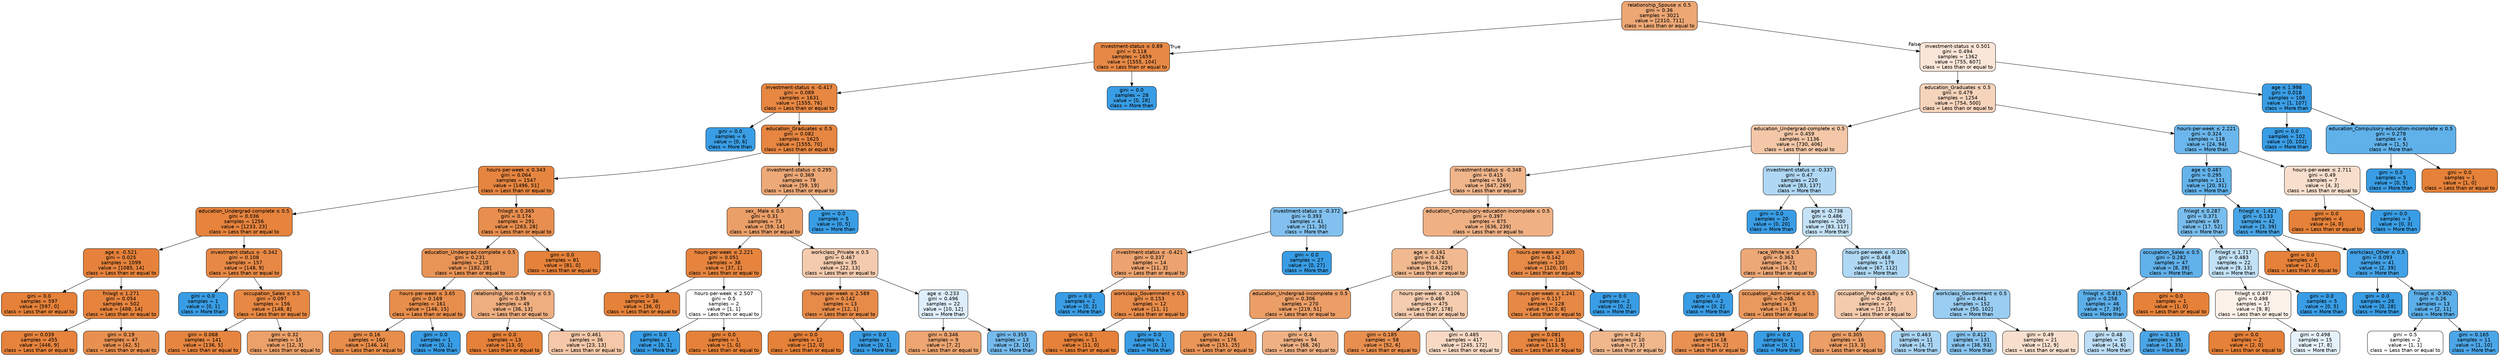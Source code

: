 digraph Tree {
node [shape=box, style="filled, rounded", color="black", fontname=helvetica] ;
edge [fontname=helvetica] ;
0 [label=<relationship_Spouse &le; 0.5<br/>gini = 0.36<br/>samples = 3021<br/>value = [2310, 711]<br/>class = Less than or equal to>, fillcolor="#e58139b1"] ;
1 [label=<investment-status &le; 0.89<br/>gini = 0.118<br/>samples = 1659<br/>value = [1555, 104]<br/>class = Less than or equal to>, fillcolor="#e58139ee"] ;
0 -> 1 [labeldistance=2.5, labelangle=45, headlabel="True"] ;
2 [label=<investment-status &le; -0.417<br/>gini = 0.089<br/>samples = 1631<br/>value = [1555, 76]<br/>class = Less than or equal to>, fillcolor="#e58139f3"] ;
1 -> 2 ;
3 [label=<gini = 0.0<br/>samples = 6<br/>value = [0, 6]<br/>class = More than>, fillcolor="#399de5ff"] ;
2 -> 3 ;
4 [label=<education_Graduates &le; 0.5<br/>gini = 0.082<br/>samples = 1625<br/>value = [1555, 70]<br/>class = Less than or equal to>, fillcolor="#e58139f4"] ;
2 -> 4 ;
5 [label=<hours-per-week &le; 0.343<br/>gini = 0.064<br/>samples = 1547<br/>value = [1496, 51]<br/>class = Less than or equal to>, fillcolor="#e58139f6"] ;
4 -> 5 ;
6 [label=<education_Undergrad-complete &le; 0.5<br/>gini = 0.036<br/>samples = 1256<br/>value = [1233, 23]<br/>class = Less than or equal to>, fillcolor="#e58139fa"] ;
5 -> 6 ;
7 [label=<age &le; -0.521<br/>gini = 0.025<br/>samples = 1099<br/>value = [1085, 14]<br/>class = Less than or equal to>, fillcolor="#e58139fc"] ;
6 -> 7 ;
8 [label=<gini = 0.0<br/>samples = 597<br/>value = [597, 0]<br/>class = Less than or equal to>, fillcolor="#e58139ff"] ;
7 -> 8 ;
9 [label=<fnlwgt &le; 1.271<br/>gini = 0.054<br/>samples = 502<br/>value = [488, 14]<br/>class = Less than or equal to>, fillcolor="#e58139f8"] ;
7 -> 9 ;
10 [label=<gini = 0.039<br/>samples = 455<br/>value = [446, 9]<br/>class = Less than or equal to>, fillcolor="#e58139fa"] ;
9 -> 10 ;
11 [label=<gini = 0.19<br/>samples = 47<br/>value = [42, 5]<br/>class = Less than or equal to>, fillcolor="#e58139e1"] ;
9 -> 11 ;
12 [label=<investment-status &le; -0.342<br/>gini = 0.108<br/>samples = 157<br/>value = [148, 9]<br/>class = Less than or equal to>, fillcolor="#e58139ef"] ;
6 -> 12 ;
13 [label=<gini = 0.0<br/>samples = 1<br/>value = [0, 1]<br/>class = More than>, fillcolor="#399de5ff"] ;
12 -> 13 ;
14 [label=<occupation_Sales &le; 0.5<br/>gini = 0.097<br/>samples = 156<br/>value = [148, 8]<br/>class = Less than or equal to>, fillcolor="#e58139f1"] ;
12 -> 14 ;
15 [label=<gini = 0.068<br/>samples = 141<br/>value = [136, 5]<br/>class = Less than or equal to>, fillcolor="#e58139f6"] ;
14 -> 15 ;
16 [label=<gini = 0.32<br/>samples = 15<br/>value = [12, 3]<br/>class = Less than or equal to>, fillcolor="#e58139bf"] ;
14 -> 16 ;
17 [label=<fnlwgt &le; 0.365<br/>gini = 0.174<br/>samples = 291<br/>value = [263, 28]<br/>class = Less than or equal to>, fillcolor="#e58139e4"] ;
5 -> 17 ;
18 [label=<education_Undergrad-complete &le; 0.5<br/>gini = 0.231<br/>samples = 210<br/>value = [182, 28]<br/>class = Less than or equal to>, fillcolor="#e58139d8"] ;
17 -> 18 ;
19 [label=<hours-per-week &le; 3.65<br/>gini = 0.169<br/>samples = 161<br/>value = [146, 15]<br/>class = Less than or equal to>, fillcolor="#e58139e5"] ;
18 -> 19 ;
20 [label=<gini = 0.16<br/>samples = 160<br/>value = [146, 14]<br/>class = Less than or equal to>, fillcolor="#e58139e7"] ;
19 -> 20 ;
21 [label=<gini = 0.0<br/>samples = 1<br/>value = [0, 1]<br/>class = More than>, fillcolor="#399de5ff"] ;
19 -> 21 ;
22 [label=<relationship_Not-in-family &le; 0.5<br/>gini = 0.39<br/>samples = 49<br/>value = [36, 13]<br/>class = Less than or equal to>, fillcolor="#e58139a3"] ;
18 -> 22 ;
23 [label=<gini = 0.0<br/>samples = 13<br/>value = [13, 0]<br/>class = Less than or equal to>, fillcolor="#e58139ff"] ;
22 -> 23 ;
24 [label=<gini = 0.461<br/>samples = 36<br/>value = [23, 13]<br/>class = Less than or equal to>, fillcolor="#e581396f"] ;
22 -> 24 ;
25 [label=<gini = 0.0<br/>samples = 81<br/>value = [81, 0]<br/>class = Less than or equal to>, fillcolor="#e58139ff"] ;
17 -> 25 ;
26 [label=<investment-status &le; 0.295<br/>gini = 0.369<br/>samples = 78<br/>value = [59, 19]<br/>class = Less than or equal to>, fillcolor="#e58139ad"] ;
4 -> 26 ;
27 [label=<sex_ Male &le; 0.5<br/>gini = 0.31<br/>samples = 73<br/>value = [59, 14]<br/>class = Less than or equal to>, fillcolor="#e58139c2"] ;
26 -> 27 ;
28 [label=<hours-per-week &le; 2.221<br/>gini = 0.051<br/>samples = 38<br/>value = [37, 1]<br/>class = Less than or equal to>, fillcolor="#e58139f8"] ;
27 -> 28 ;
29 [label=<gini = 0.0<br/>samples = 36<br/>value = [36, 0]<br/>class = Less than or equal to>, fillcolor="#e58139ff"] ;
28 -> 29 ;
30 [label=<hours-per-week &le; 2.507<br/>gini = 0.5<br/>samples = 2<br/>value = [1, 1]<br/>class = Less than or equal to>, fillcolor="#e5813900"] ;
28 -> 30 ;
31 [label=<gini = 0.0<br/>samples = 1<br/>value = [0, 1]<br/>class = More than>, fillcolor="#399de5ff"] ;
30 -> 31 ;
32 [label=<gini = 0.0<br/>samples = 1<br/>value = [1, 0]<br/>class = Less than or equal to>, fillcolor="#e58139ff"] ;
30 -> 32 ;
33 [label=<workclass_Private &le; 0.5<br/>gini = 0.467<br/>samples = 35<br/>value = [22, 13]<br/>class = Less than or equal to>, fillcolor="#e5813968"] ;
27 -> 33 ;
34 [label=<hours-per-week &le; 2.589<br/>gini = 0.142<br/>samples = 13<br/>value = [12, 1]<br/>class = Less than or equal to>, fillcolor="#e58139ea"] ;
33 -> 34 ;
35 [label=<gini = 0.0<br/>samples = 12<br/>value = [12, 0]<br/>class = Less than or equal to>, fillcolor="#e58139ff"] ;
34 -> 35 ;
36 [label=<gini = 0.0<br/>samples = 1<br/>value = [0, 1]<br/>class = More than>, fillcolor="#399de5ff"] ;
34 -> 36 ;
37 [label=<age &le; -0.233<br/>gini = 0.496<br/>samples = 22<br/>value = [10, 12]<br/>class = More than>, fillcolor="#399de52a"] ;
33 -> 37 ;
38 [label=<gini = 0.346<br/>samples = 9<br/>value = [7, 2]<br/>class = Less than or equal to>, fillcolor="#e58139b6"] ;
37 -> 38 ;
39 [label=<gini = 0.355<br/>samples = 13<br/>value = [3, 10]<br/>class = More than>, fillcolor="#399de5b3"] ;
37 -> 39 ;
40 [label=<gini = 0.0<br/>samples = 5<br/>value = [0, 5]<br/>class = More than>, fillcolor="#399de5ff"] ;
26 -> 40 ;
41 [label=<gini = 0.0<br/>samples = 28<br/>value = [0, 28]<br/>class = More than>, fillcolor="#399de5ff"] ;
1 -> 41 ;
42 [label=<investment-status &le; 0.501<br/>gini = 0.494<br/>samples = 1362<br/>value = [755, 607]<br/>class = Less than or equal to>, fillcolor="#e5813932"] ;
0 -> 42 [labeldistance=2.5, labelangle=-45, headlabel="False"] ;
43 [label=<education_Graduates &le; 0.5<br/>gini = 0.479<br/>samples = 1254<br/>value = [754, 500]<br/>class = Less than or equal to>, fillcolor="#e5813956"] ;
42 -> 43 ;
44 [label=<education_Undergrad-complete &le; 0.5<br/>gini = 0.459<br/>samples = 1136<br/>value = [730, 406]<br/>class = Less than or equal to>, fillcolor="#e5813971"] ;
43 -> 44 ;
45 [label=<investment-status &le; -0.348<br/>gini = 0.415<br/>samples = 916<br/>value = [647, 269]<br/>class = Less than or equal to>, fillcolor="#e5813995"] ;
44 -> 45 ;
46 [label=<investment-status &le; -0.372<br/>gini = 0.393<br/>samples = 41<br/>value = [11, 30]<br/>class = More than>, fillcolor="#399de5a1"] ;
45 -> 46 ;
47 [label=<investment-status &le; -0.421<br/>gini = 0.337<br/>samples = 14<br/>value = [11, 3]<br/>class = Less than or equal to>, fillcolor="#e58139b9"] ;
46 -> 47 ;
48 [label=<gini = 0.0<br/>samples = 2<br/>value = [0, 2]<br/>class = More than>, fillcolor="#399de5ff"] ;
47 -> 48 ;
49 [label=<workclass_Government &le; 0.5<br/>gini = 0.153<br/>samples = 12<br/>value = [11, 1]<br/>class = Less than or equal to>, fillcolor="#e58139e8"] ;
47 -> 49 ;
50 [label=<gini = 0.0<br/>samples = 11<br/>value = [11, 0]<br/>class = Less than or equal to>, fillcolor="#e58139ff"] ;
49 -> 50 ;
51 [label=<gini = 0.0<br/>samples = 1<br/>value = [0, 1]<br/>class = More than>, fillcolor="#399de5ff"] ;
49 -> 51 ;
52 [label=<gini = 0.0<br/>samples = 27<br/>value = [0, 27]<br/>class = More than>, fillcolor="#399de5ff"] ;
46 -> 52 ;
53 [label=<education_Compulsory-education-incomplete &le; 0.5<br/>gini = 0.397<br/>samples = 875<br/>value = [636, 239]<br/>class = Less than or equal to>, fillcolor="#e581399f"] ;
45 -> 53 ;
54 [label=<age &le; -0.161<br/>gini = 0.426<br/>samples = 745<br/>value = [516, 229]<br/>class = Less than or equal to>, fillcolor="#e581398e"] ;
53 -> 54 ;
55 [label=<education_Undergrad-incomplete &le; 0.5<br/>gini = 0.306<br/>samples = 270<br/>value = [219, 51]<br/>class = Less than or equal to>, fillcolor="#e58139c4"] ;
54 -> 55 ;
56 [label=<gini = 0.244<br/>samples = 176<br/>value = [151, 25]<br/>class = Less than or equal to>, fillcolor="#e58139d5"] ;
55 -> 56 ;
57 [label=<gini = 0.4<br/>samples = 94<br/>value = [68, 26]<br/>class = Less than or equal to>, fillcolor="#e581399e"] ;
55 -> 57 ;
58 [label=<hours-per-week &le; -0.106<br/>gini = 0.469<br/>samples = 475<br/>value = [297, 178]<br/>class = Less than or equal to>, fillcolor="#e5813966"] ;
54 -> 58 ;
59 [label=<gini = 0.185<br/>samples = 58<br/>value = [52, 6]<br/>class = Less than or equal to>, fillcolor="#e58139e2"] ;
58 -> 59 ;
60 [label=<gini = 0.485<br/>samples = 417<br/>value = [245, 172]<br/>class = Less than or equal to>, fillcolor="#e581394c"] ;
58 -> 60 ;
61 [label=<hours-per-week &le; 3.405<br/>gini = 0.142<br/>samples = 130<br/>value = [120, 10]<br/>class = Less than or equal to>, fillcolor="#e58139ea"] ;
53 -> 61 ;
62 [label=<hours-per-week &le; 1.241<br/>gini = 0.117<br/>samples = 128<br/>value = [120, 8]<br/>class = Less than or equal to>, fillcolor="#e58139ee"] ;
61 -> 62 ;
63 [label=<gini = 0.081<br/>samples = 118<br/>value = [113, 5]<br/>class = Less than or equal to>, fillcolor="#e58139f4"] ;
62 -> 63 ;
64 [label=<gini = 0.42<br/>samples = 10<br/>value = [7, 3]<br/>class = Less than or equal to>, fillcolor="#e5813992"] ;
62 -> 64 ;
65 [label=<gini = 0.0<br/>samples = 2<br/>value = [0, 2]<br/>class = More than>, fillcolor="#399de5ff"] ;
61 -> 65 ;
66 [label=<investment-status &le; -0.337<br/>gini = 0.47<br/>samples = 220<br/>value = [83, 137]<br/>class = More than>, fillcolor="#399de565"] ;
44 -> 66 ;
67 [label=<gini = 0.0<br/>samples = 20<br/>value = [0, 20]<br/>class = More than>, fillcolor="#399de5ff"] ;
66 -> 67 ;
68 [label=<age &le; -0.736<br/>gini = 0.486<br/>samples = 200<br/>value = [83, 117]<br/>class = More than>, fillcolor="#399de54a"] ;
66 -> 68 ;
69 [label=<race_White &le; 0.5<br/>gini = 0.363<br/>samples = 21<br/>value = [16, 5]<br/>class = Less than or equal to>, fillcolor="#e58139af"] ;
68 -> 69 ;
70 [label=<gini = 0.0<br/>samples = 2<br/>value = [0, 2]<br/>class = More than>, fillcolor="#399de5ff"] ;
69 -> 70 ;
71 [label=<occupation_Adm-clerical &le; 0.5<br/>gini = 0.266<br/>samples = 19<br/>value = [16, 3]<br/>class = Less than or equal to>, fillcolor="#e58139cf"] ;
69 -> 71 ;
72 [label=<gini = 0.198<br/>samples = 18<br/>value = [16, 2]<br/>class = Less than or equal to>, fillcolor="#e58139df"] ;
71 -> 72 ;
73 [label=<gini = 0.0<br/>samples = 1<br/>value = [0, 1]<br/>class = More than>, fillcolor="#399de5ff"] ;
71 -> 73 ;
74 [label=<hours-per-week &le; -0.106<br/>gini = 0.468<br/>samples = 179<br/>value = [67, 112]<br/>class = More than>, fillcolor="#399de566"] ;
68 -> 74 ;
75 [label=<occupation_Prof-specialty &le; 0.5<br/>gini = 0.466<br/>samples = 27<br/>value = [17, 10]<br/>class = Less than or equal to>, fillcolor="#e5813969"] ;
74 -> 75 ;
76 [label=<gini = 0.305<br/>samples = 16<br/>value = [13, 3]<br/>class = Less than or equal to>, fillcolor="#e58139c4"] ;
75 -> 76 ;
77 [label=<gini = 0.463<br/>samples = 11<br/>value = [4, 7]<br/>class = More than>, fillcolor="#399de56d"] ;
75 -> 77 ;
78 [label=<workclass_Government &le; 0.5<br/>gini = 0.441<br/>samples = 152<br/>value = [50, 102]<br/>class = More than>, fillcolor="#399de582"] ;
74 -> 78 ;
79 [label=<gini = 0.412<br/>samples = 131<br/>value = [38, 93]<br/>class = More than>, fillcolor="#399de597"] ;
78 -> 79 ;
80 [label=<gini = 0.49<br/>samples = 21<br/>value = [12, 9]<br/>class = Less than or equal to>, fillcolor="#e5813940"] ;
78 -> 80 ;
81 [label=<hours-per-week &le; 2.221<br/>gini = 0.324<br/>samples = 118<br/>value = [24, 94]<br/>class = More than>, fillcolor="#399de5be"] ;
43 -> 81 ;
82 [label=<age &le; 0.487<br/>gini = 0.295<br/>samples = 111<br/>value = [20, 91]<br/>class = More than>, fillcolor="#399de5c7"] ;
81 -> 82 ;
83 [label=<fnlwgt &le; 0.287<br/>gini = 0.371<br/>samples = 69<br/>value = [17, 52]<br/>class = More than>, fillcolor="#399de5ac"] ;
82 -> 83 ;
84 [label=<occupation_Sales &le; 0.5<br/>gini = 0.282<br/>samples = 47<br/>value = [8, 39]<br/>class = More than>, fillcolor="#399de5cb"] ;
83 -> 84 ;
85 [label=<fnlwgt &le; -0.815<br/>gini = 0.258<br/>samples = 46<br/>value = [7, 39]<br/>class = More than>, fillcolor="#399de5d1"] ;
84 -> 85 ;
86 [label=<gini = 0.48<br/>samples = 10<br/>value = [4, 6]<br/>class = More than>, fillcolor="#399de555"] ;
85 -> 86 ;
87 [label=<gini = 0.153<br/>samples = 36<br/>value = [3, 33]<br/>class = More than>, fillcolor="#399de5e8"] ;
85 -> 87 ;
88 [label=<gini = 0.0<br/>samples = 1<br/>value = [1, 0]<br/>class = Less than or equal to>, fillcolor="#e58139ff"] ;
84 -> 88 ;
89 [label=<fnlwgt &le; 1.717<br/>gini = 0.483<br/>samples = 22<br/>value = [9, 13]<br/>class = More than>, fillcolor="#399de54e"] ;
83 -> 89 ;
90 [label=<fnlwgt &le; 0.477<br/>gini = 0.498<br/>samples = 17<br/>value = [9, 8]<br/>class = Less than or equal to>, fillcolor="#e581391c"] ;
89 -> 90 ;
91 [label=<gini = 0.0<br/>samples = 2<br/>value = [2, 0]<br/>class = Less than or equal to>, fillcolor="#e58139ff"] ;
90 -> 91 ;
92 [label=<gini = 0.498<br/>samples = 15<br/>value = [7, 8]<br/>class = More than>, fillcolor="#399de520"] ;
90 -> 92 ;
93 [label=<gini = 0.0<br/>samples = 5<br/>value = [0, 5]<br/>class = More than>, fillcolor="#399de5ff"] ;
89 -> 93 ;
94 [label=<fnlwgt &le; -1.421<br/>gini = 0.133<br/>samples = 42<br/>value = [3, 39]<br/>class = More than>, fillcolor="#399de5eb"] ;
82 -> 94 ;
95 [label=<gini = 0.0<br/>samples = 1<br/>value = [1, 0]<br/>class = Less than or equal to>, fillcolor="#e58139ff"] ;
94 -> 95 ;
96 [label=<workclass_Other &le; 0.5<br/>gini = 0.093<br/>samples = 41<br/>value = [2, 39]<br/>class = More than>, fillcolor="#399de5f2"] ;
94 -> 96 ;
97 [label=<gini = 0.0<br/>samples = 28<br/>value = [0, 28]<br/>class = More than>, fillcolor="#399de5ff"] ;
96 -> 97 ;
98 [label=<fnlwgt &le; -0.902<br/>gini = 0.26<br/>samples = 13<br/>value = [2, 11]<br/>class = More than>, fillcolor="#399de5d1"] ;
96 -> 98 ;
99 [label=<gini = 0.5<br/>samples = 2<br/>value = [1, 1]<br/>class = Less than or equal to>, fillcolor="#e5813900"] ;
98 -> 99 ;
100 [label=<gini = 0.165<br/>samples = 11<br/>value = [1, 10]<br/>class = More than>, fillcolor="#399de5e6"] ;
98 -> 100 ;
101 [label=<hours-per-week &le; 2.711<br/>gini = 0.49<br/>samples = 7<br/>value = [4, 3]<br/>class = Less than or equal to>, fillcolor="#e5813940"] ;
81 -> 101 ;
102 [label=<gini = 0.0<br/>samples = 4<br/>value = [4, 0]<br/>class = Less than or equal to>, fillcolor="#e58139ff"] ;
101 -> 102 ;
103 [label=<gini = 0.0<br/>samples = 3<br/>value = [0, 3]<br/>class = More than>, fillcolor="#399de5ff"] ;
101 -> 103 ;
104 [label=<age &le; 1.998<br/>gini = 0.018<br/>samples = 108<br/>value = [1, 107]<br/>class = More than>, fillcolor="#399de5fd"] ;
42 -> 104 ;
105 [label=<gini = 0.0<br/>samples = 102<br/>value = [0, 102]<br/>class = More than>, fillcolor="#399de5ff"] ;
104 -> 105 ;
106 [label=<education_Compulsory-education-incomplete &le; 0.5<br/>gini = 0.278<br/>samples = 6<br/>value = [1, 5]<br/>class = More than>, fillcolor="#399de5cc"] ;
104 -> 106 ;
107 [label=<gini = 0.0<br/>samples = 5<br/>value = [0, 5]<br/>class = More than>, fillcolor="#399de5ff"] ;
106 -> 107 ;
108 [label=<gini = 0.0<br/>samples = 1<br/>value = [1, 0]<br/>class = Less than or equal to>, fillcolor="#e58139ff"] ;
106 -> 108 ;
}
